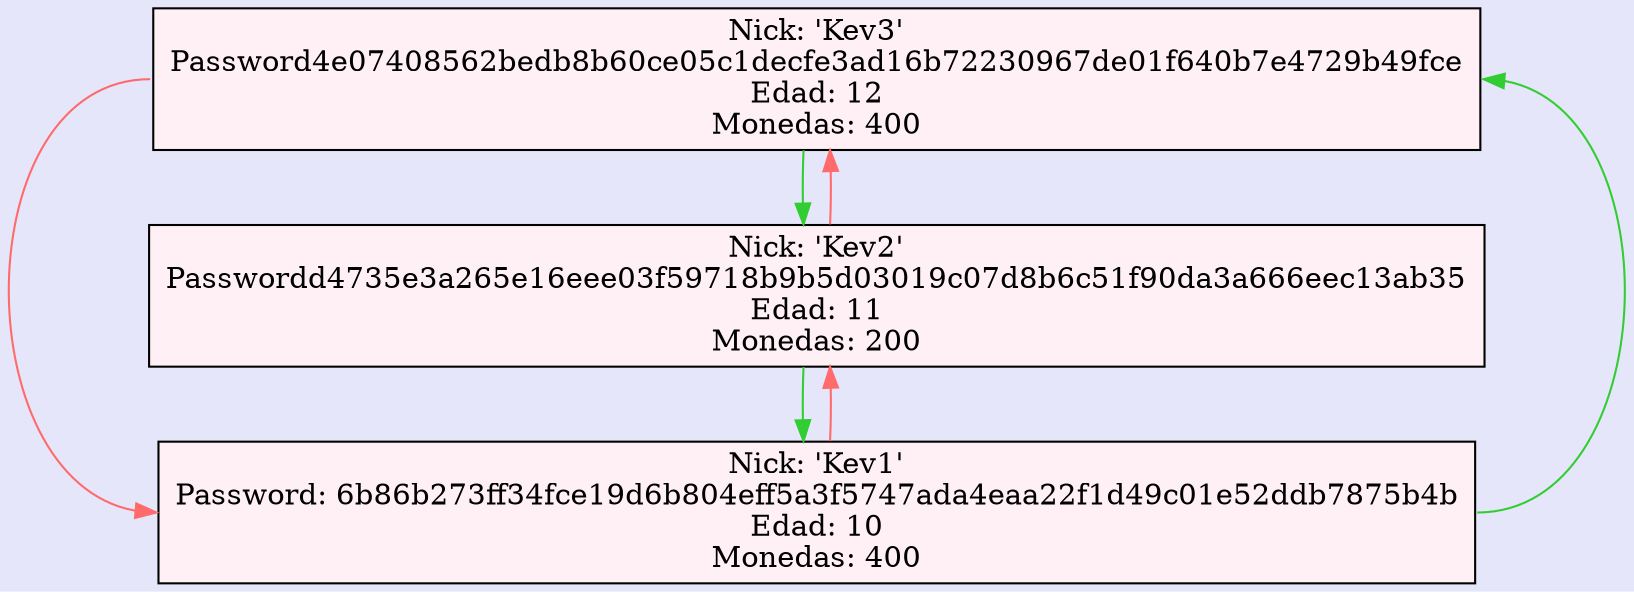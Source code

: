 digraph G {
graph [rankdir = TB ]
node [shape = box]
bgcolor="lavender"
node [ style=filled,shape = box, fillcolor="lavenderblush:lavenderblush1"]
"Kev3"[label="Nick: 'Kev3'
Password4e07408562bedb8b60ce05c1decfe3ad16b72230967de01f640b7e4729b49fce
Edad: 12
Monedas: 400"];
Kev3->Kev2[color = limegreen];
"Kev2" [label="Nick: 'Kev2'
Passwordd4735e3a265e16eee03f59718b9b5d03019c07d8b6c51f90da3a666eec13ab35
Edad: 11
Monedas: 200"];
"Kev2"->"Kev1"[color = limegreen];
"Kev2"->"Kev3"[color = indianred1];
"Kev1"[label="Nick: 'Kev1'
Password: 6b86b273ff34fce19d6b804eff5a3f5747ada4eaa22f1d49c01e52ddb7875b4b
Edad: 10
Monedas: 400"];
"Kev1"->"Kev2"[color = indianred1];
"Kev1":e->"Kev3":e[color = limegreen];
"Kev3":w->"Kev1":w[color = indianred1];
}